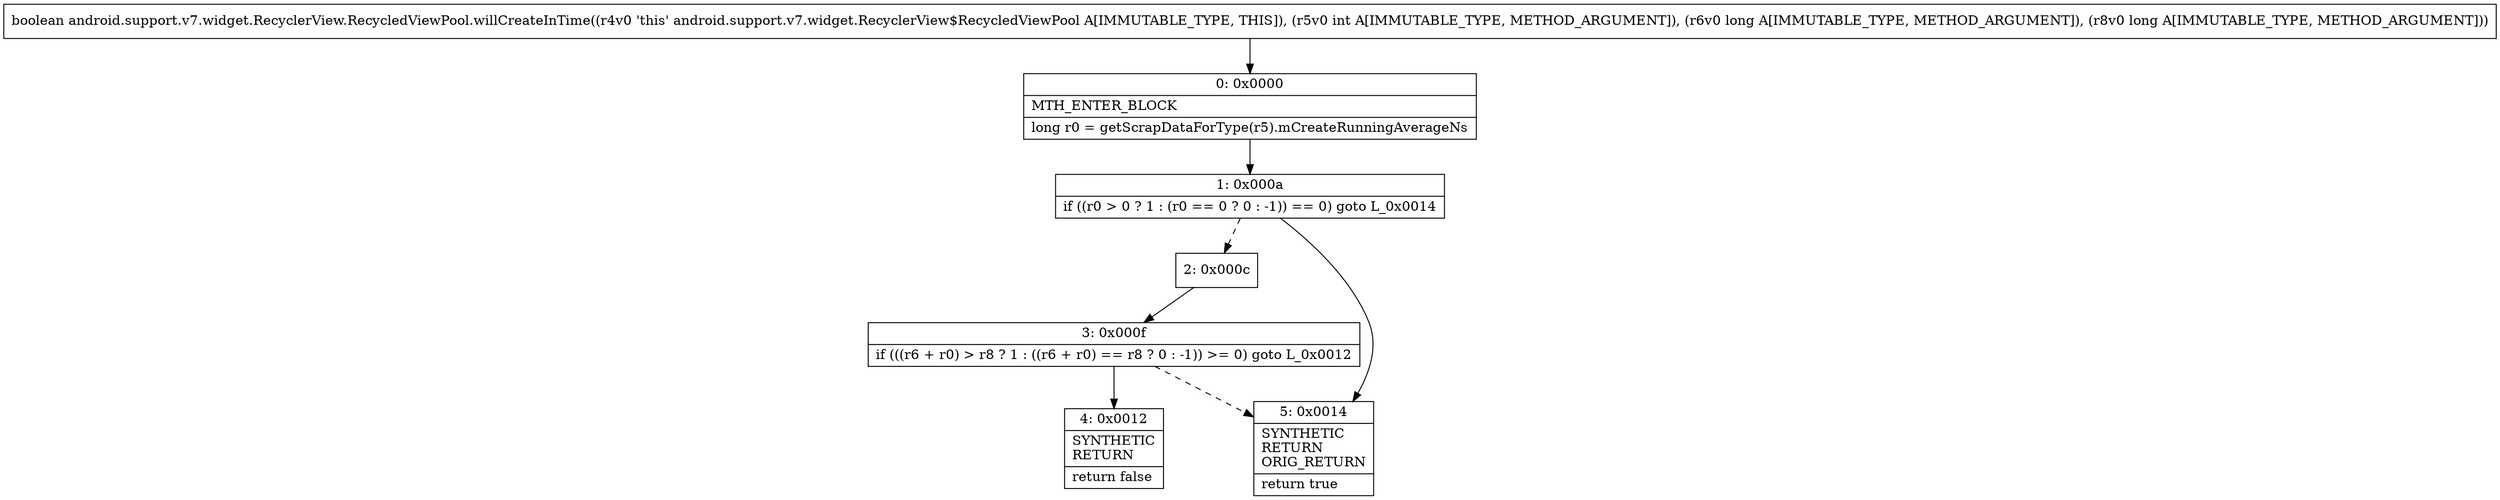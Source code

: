digraph "CFG forandroid.support.v7.widget.RecyclerView.RecycledViewPool.willCreateInTime(IJJ)Z" {
Node_0 [shape=record,label="{0\:\ 0x0000|MTH_ENTER_BLOCK\l|long r0 = getScrapDataForType(r5).mCreateRunningAverageNs\l}"];
Node_1 [shape=record,label="{1\:\ 0x000a|if ((r0 \> 0 ? 1 : (r0 == 0 ? 0 : \-1)) == 0) goto L_0x0014\l}"];
Node_2 [shape=record,label="{2\:\ 0x000c}"];
Node_3 [shape=record,label="{3\:\ 0x000f|if (((r6 + r0) \> r8 ? 1 : ((r6 + r0) == r8 ? 0 : \-1)) \>= 0) goto L_0x0012\l}"];
Node_4 [shape=record,label="{4\:\ 0x0012|SYNTHETIC\lRETURN\l|return false\l}"];
Node_5 [shape=record,label="{5\:\ 0x0014|SYNTHETIC\lRETURN\lORIG_RETURN\l|return true\l}"];
MethodNode[shape=record,label="{boolean android.support.v7.widget.RecyclerView.RecycledViewPool.willCreateInTime((r4v0 'this' android.support.v7.widget.RecyclerView$RecycledViewPool A[IMMUTABLE_TYPE, THIS]), (r5v0 int A[IMMUTABLE_TYPE, METHOD_ARGUMENT]), (r6v0 long A[IMMUTABLE_TYPE, METHOD_ARGUMENT]), (r8v0 long A[IMMUTABLE_TYPE, METHOD_ARGUMENT])) }"];
MethodNode -> Node_0;
Node_0 -> Node_1;
Node_1 -> Node_2[style=dashed];
Node_1 -> Node_5;
Node_2 -> Node_3;
Node_3 -> Node_4;
Node_3 -> Node_5[style=dashed];
}

